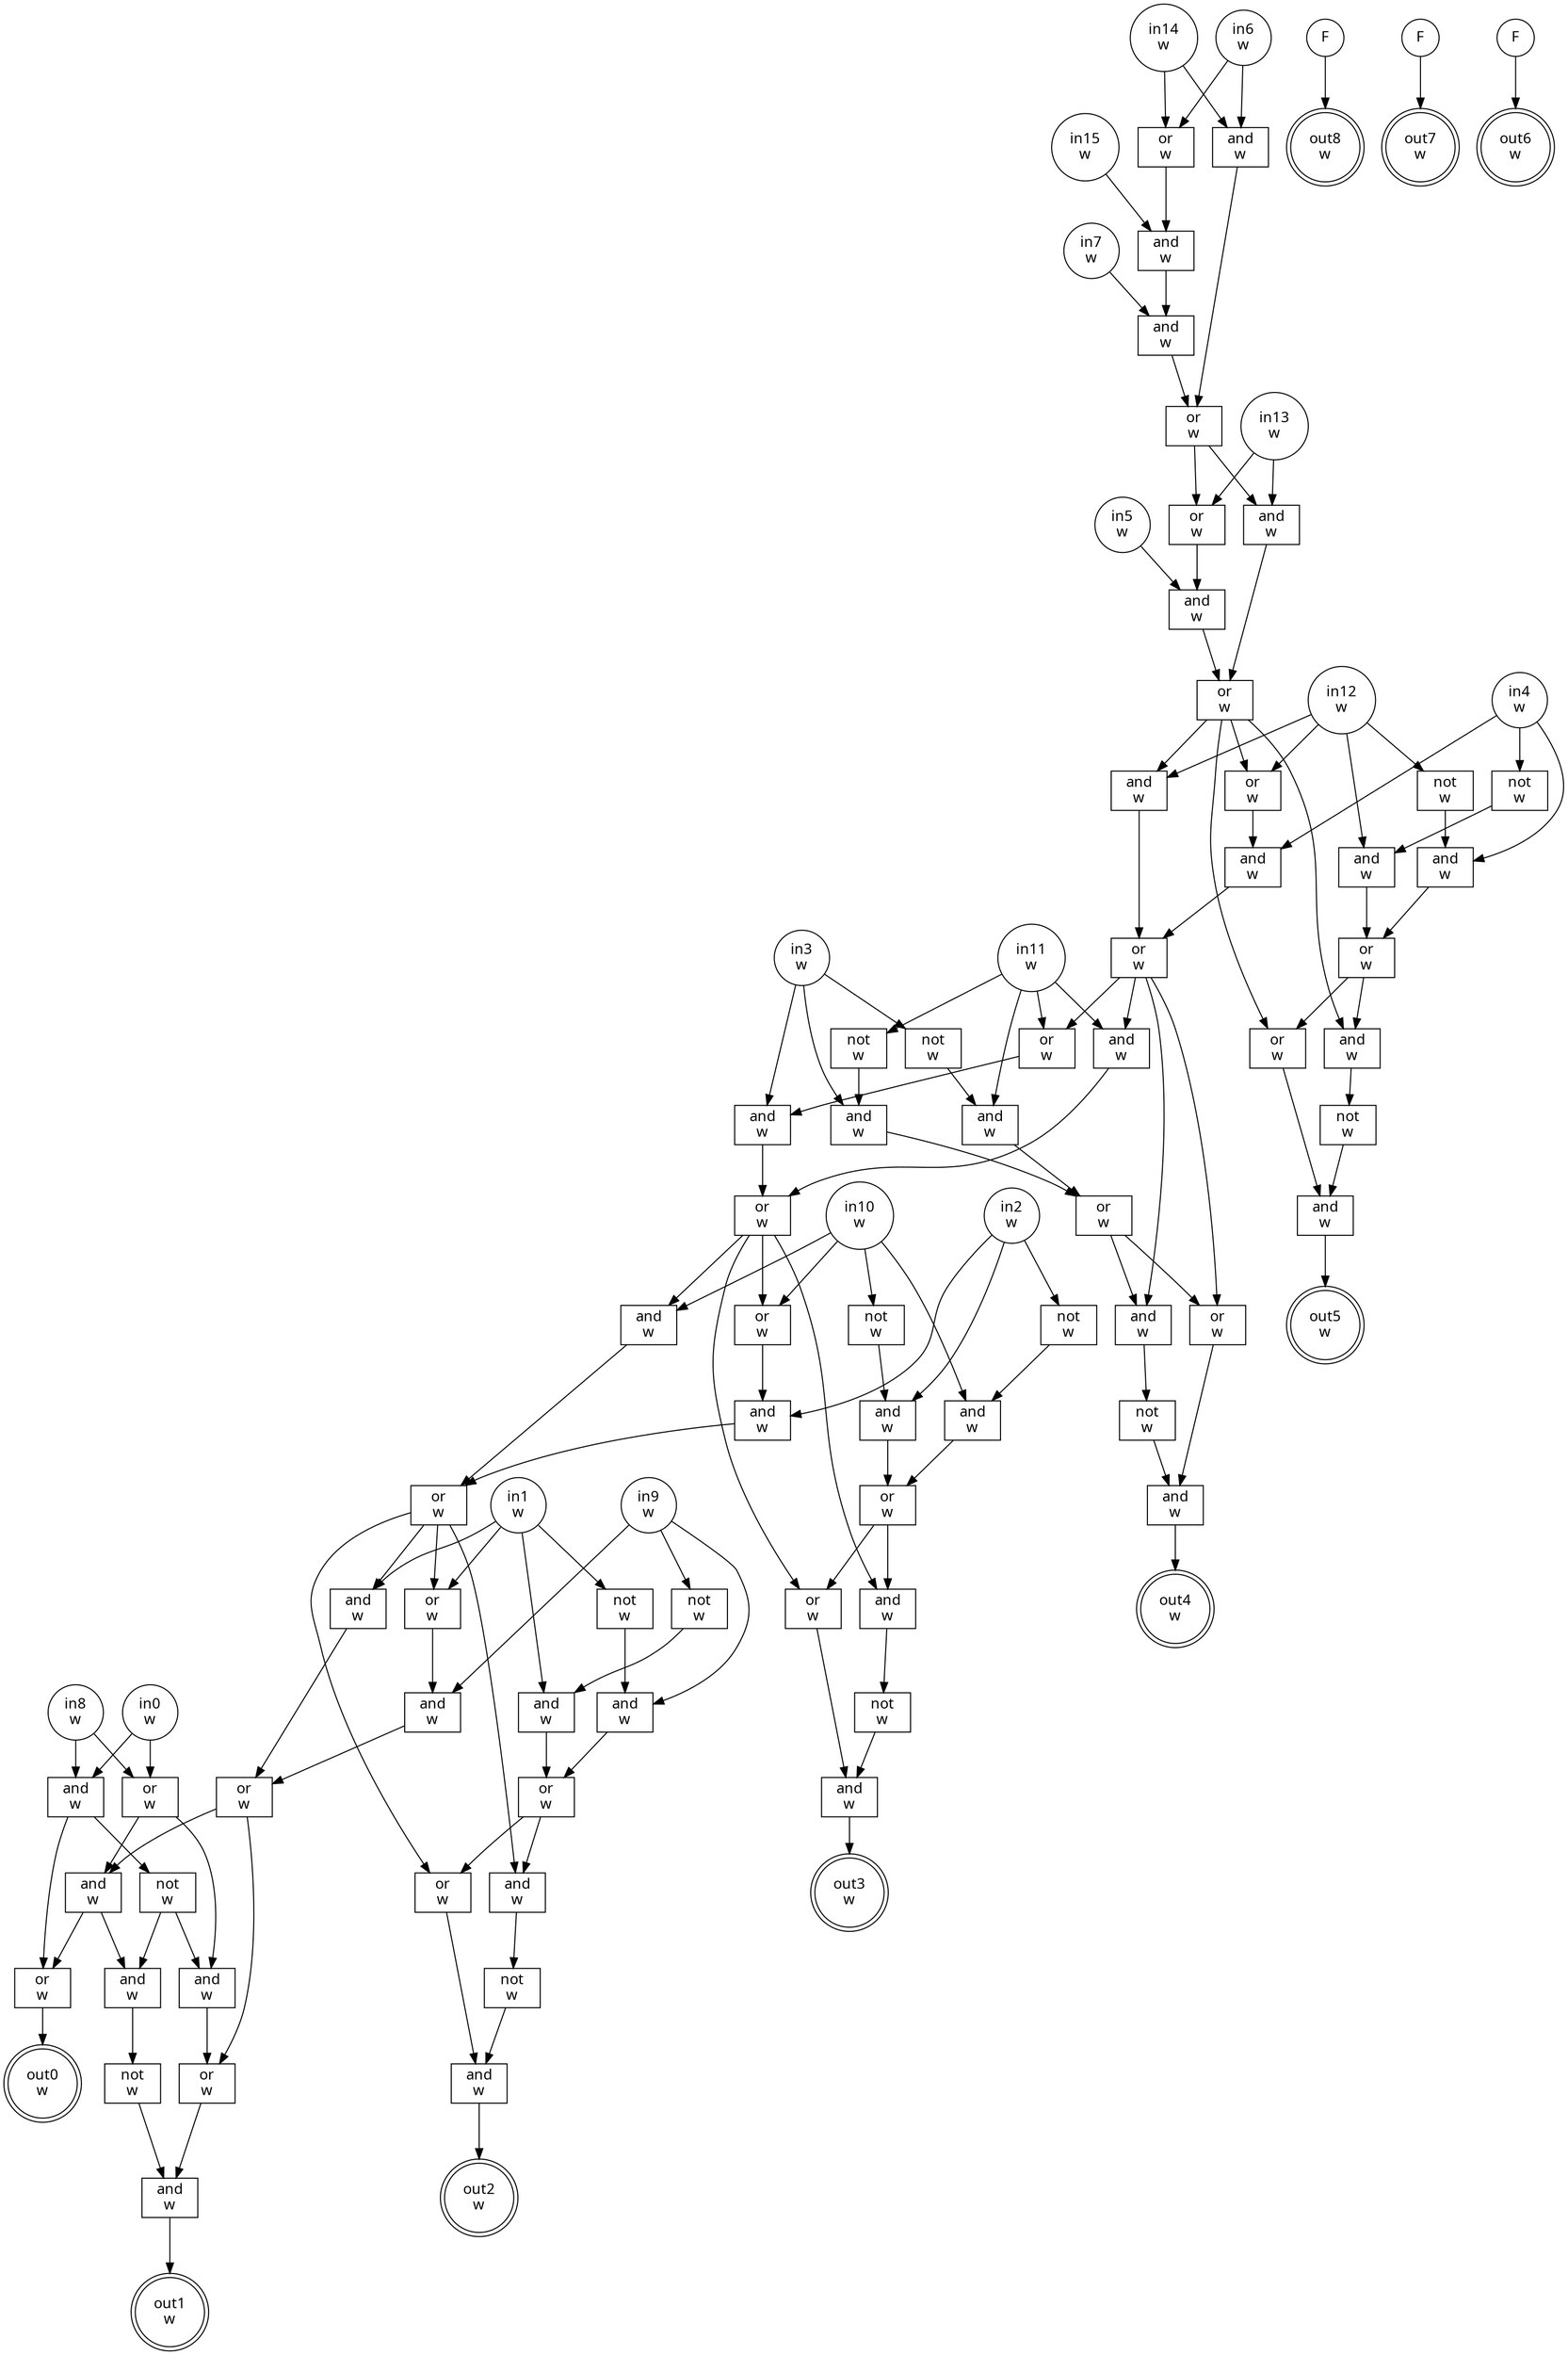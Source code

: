 digraph circuit{
	node [style = filled, fillcolor = white,shape=rect, fontname=geneva]
	g0 [label="in0\nw",shape=circle,fillcolor=white]
	g1 [label="in1\nw",shape=circle,fillcolor=white]
	g2 [label="in2\nw",shape=circle,fillcolor=white]
	g3 [label="in3\nw",shape=circle,fillcolor=white]
	g4 [label="in4\nw",shape=circle,fillcolor=white]
	g5 [label="in5\nw",shape=circle,fillcolor=white]
	g6 [label="in6\nw",shape=circle,fillcolor=white]
	g7 [label="in7\nw",shape=circle,fillcolor=white]
	g8 [label="in8\nw",shape=circle,fillcolor=white]
	g9 [label="in9\nw",shape=circle,fillcolor=white]
	g10 [label="in10\nw",shape=circle,fillcolor=white]
	g11 [label="in11\nw",shape=circle,fillcolor=white]
	g12 [label="in12\nw",shape=circle,fillcolor=white]
	g13 [label="in13\nw",shape=circle,fillcolor=white]
	g14 [label="in14\nw",shape=circle,fillcolor=white]
	g15 [label="in15\nw",shape=circle,fillcolor=white]
	g16 [label="F",shape=circle,fillcolor=white]
	g17 [label="F",shape=circle,fillcolor=white]
	g18 [label="F",shape=circle,fillcolor=white]
	g19 [label="not\nw",fillcolor=white]
	g20 [label="not\nw",fillcolor=white]
	g21 [label="not\nw",fillcolor=white]
	g22 [label="not\nw",fillcolor=white]
	g23 [label="or\nw",fillcolor=white]
	g24 [label="and\nw",fillcolor=white]
	g25 [label="and\nw",fillcolor=white]
	g26 [label="and\nw",fillcolor=white]
	g27 [label="or\nw",fillcolor=white]
	g28 [label="or\nw",fillcolor=white]
	g29 [label="and\nw",fillcolor=white]
	g30 [label="and\nw",fillcolor=white]
	g31 [label="or\nw",fillcolor=white]
	g32 [label="or\nw",fillcolor=white]
	g33 [label="and\nw",fillcolor=white]
	g34 [label="and\nw",fillcolor=white]
	g35 [label="and\nw",fillcolor=white]
	g36 [label="or\nw",fillcolor=white]
	g37 [label="or\nw",fillcolor=white]
	g38 [label="and\nw",fillcolor=white]
	g39 [label="not\nw",fillcolor=white]
	g40 [label="and\nw",fillcolor=white]
	g41 [label="or\nw",fillcolor=white]
	g42 [label="and\nw",fillcolor=white]
	g43 [label="not\nw",fillcolor=white]
	g44 [label="or\nw",fillcolor=white]
	g45 [label="and\nw",fillcolor=white]
	g46 [label="and\nw",fillcolor=white]
	g47 [label="and\nw",fillcolor=white]
	g48 [label="or\nw",fillcolor=white]
	g49 [label="or\nw",fillcolor=white]
	g50 [label="and\nw",fillcolor=white]
	g51 [label="not\nw",fillcolor=white]
	g52 [label="and\nw",fillcolor=white]
	g53 [label="or\nw",fillcolor=white]
	g54 [label="and\nw",fillcolor=white]
	g55 [label="not\nw",fillcolor=white]
	g56 [label="or\nw",fillcolor=white]
	g57 [label="and\nw",fillcolor=white]
	g58 [label="and\nw",fillcolor=white]
	g59 [label="and\nw",fillcolor=white]
	g60 [label="or\nw",fillcolor=white]
	g61 [label="not\nw",fillcolor=white]
	g62 [label="and\nw",fillcolor=white]
	g63 [label="or\nw",fillcolor=white]
	g64 [label="and\nw",fillcolor=white]
	g65 [label="not\nw",fillcolor=white]
	g66 [label="or\nw",fillcolor=white]
	g67 [label="and\nw",fillcolor=white]
	g68 [label="and\nw",fillcolor=white]
	g69 [label="or\nw",fillcolor=white]
	g70 [label="and\nw",fillcolor=white]
	g71 [label="and\nw",fillcolor=white]
	g72 [label="or\nw",fillcolor=white]
	g73 [label="not\nw",fillcolor=white]
	g74 [label="and\nw",fillcolor=white]
	g75 [label="or\nw",fillcolor=white]
	g76 [label="and\nw",fillcolor=white]
	g77 [label="not\nw",fillcolor=white]
	g78 [label="or\nw",fillcolor=white]
	g79 [label="and\nw",fillcolor=white]
	g80 [label="and\nw",fillcolor=white]
	g81 [label="not\nw",fillcolor=white]
	g82 [label="or\nw",fillcolor=white]
	g83 [label="and\nw",fillcolor=white]
	g84 [label="or\nw",fillcolor=white]
	g85 [label="and\nw",fillcolor=white]
	g86 [label="and\nw",fillcolor=white]
	g87 [label="not\nw",fillcolor=white]
	g88 [label="and\nw",fillcolor=white]
	g89 [label="or\nw",fillcolor=white]
	g90 [label="out0\nw",shape=doublecircle,fillcolor=white]
	g91 [label="out1\nw",shape=doublecircle,fillcolor=white]
	g92 [label="out2\nw",shape=doublecircle,fillcolor=white]
	g93 [label="out3\nw",shape=doublecircle,fillcolor=white]
	g94 [label="out4\nw",shape=doublecircle,fillcolor=white]
	g95 [label="out5\nw",shape=doublecircle,fillcolor=white]
	g96 [label="out6\nw",shape=doublecircle,fillcolor=white]
	g97 [label="out7\nw",shape=doublecircle,fillcolor=white]
	g98 [label="out8\nw",shape=doublecircle,fillcolor=white]
	edge [fontname=Geneva,fontcolor=forestgreen]
	g0->g80
	g0->g82
	g1->g68
	g1->g69
	g1->g71
	g1->g73
	g2->g58
	g2->g59
	g2->g61
	g3->g46
	g3->g47
	g3->g51
	g4->g34
	g4->g35
	g4->g39
	g5->g30
	g6->g23
	g6->g26
	g7->g25
	g8->g80
	g8->g82
	g9->g22
	g9->g70
	g9->g74
	g10->g21
	g10->g49
	g10->g50
	g10->g62
	g11->g20
	g11->g37
	g11->g38
	g11->g52
	g12->g19
	g12->g32
	g12->g33
	g12->g40
	g13->g28
	g13->g29
	g14->g23
	g14->g26
	g15->g24
	g16->g98
	g17->g97
	g18->g96
	g19->g34
	g20->g46
	g21->g58
	g22->g68
	g23->g24
	g24->g25
	g25->g27
	g26->g27
	g27->g28
	g27->g29
	g28->g30
	g29->g31
	g30->g31
	g31->g32
	g31->g33
	g31->g42
	g31->g44
	g32->g35
	g33->g36
	g34->g41
	g35->g36
	g36->g37
	g36->g38
	g36->g54
	g36->g56
	g37->g47
	g38->g48
	g39->g40
	g40->g41
	g41->g42
	g41->g44
	g42->g43
	g43->g45
	g44->g45
	g45->g95
	g46->g53
	g47->g48
	g48->g49
	g48->g50
	g48->g64
	g48->g66
	g49->g59
	g50->g60
	g51->g52
	g52->g53
	g53->g54
	g53->g56
	g54->g55
	g55->g57
	g56->g57
	g57->g94
	g58->g63
	g59->g60
	g60->g69
	g60->g71
	g60->g76
	g60->g78
	g61->g62
	g62->g63
	g63->g64
	g63->g66
	g64->g65
	g65->g67
	g66->g67
	g67->g93
	g68->g75
	g69->g70
	g70->g72
	g71->g72
	g72->g84
	g72->g85
	g73->g74
	g74->g75
	g75->g76
	g75->g78
	g76->g77
	g77->g79
	g78->g79
	g79->g92
	g80->g81
	g80->g89
	g81->g83
	g81->g86
	g82->g83
	g82->g85
	g83->g84
	g84->g88
	g85->g86
	g85->g89
	g86->g87
	g87->g88
	g88->g91
	g89->g90
}